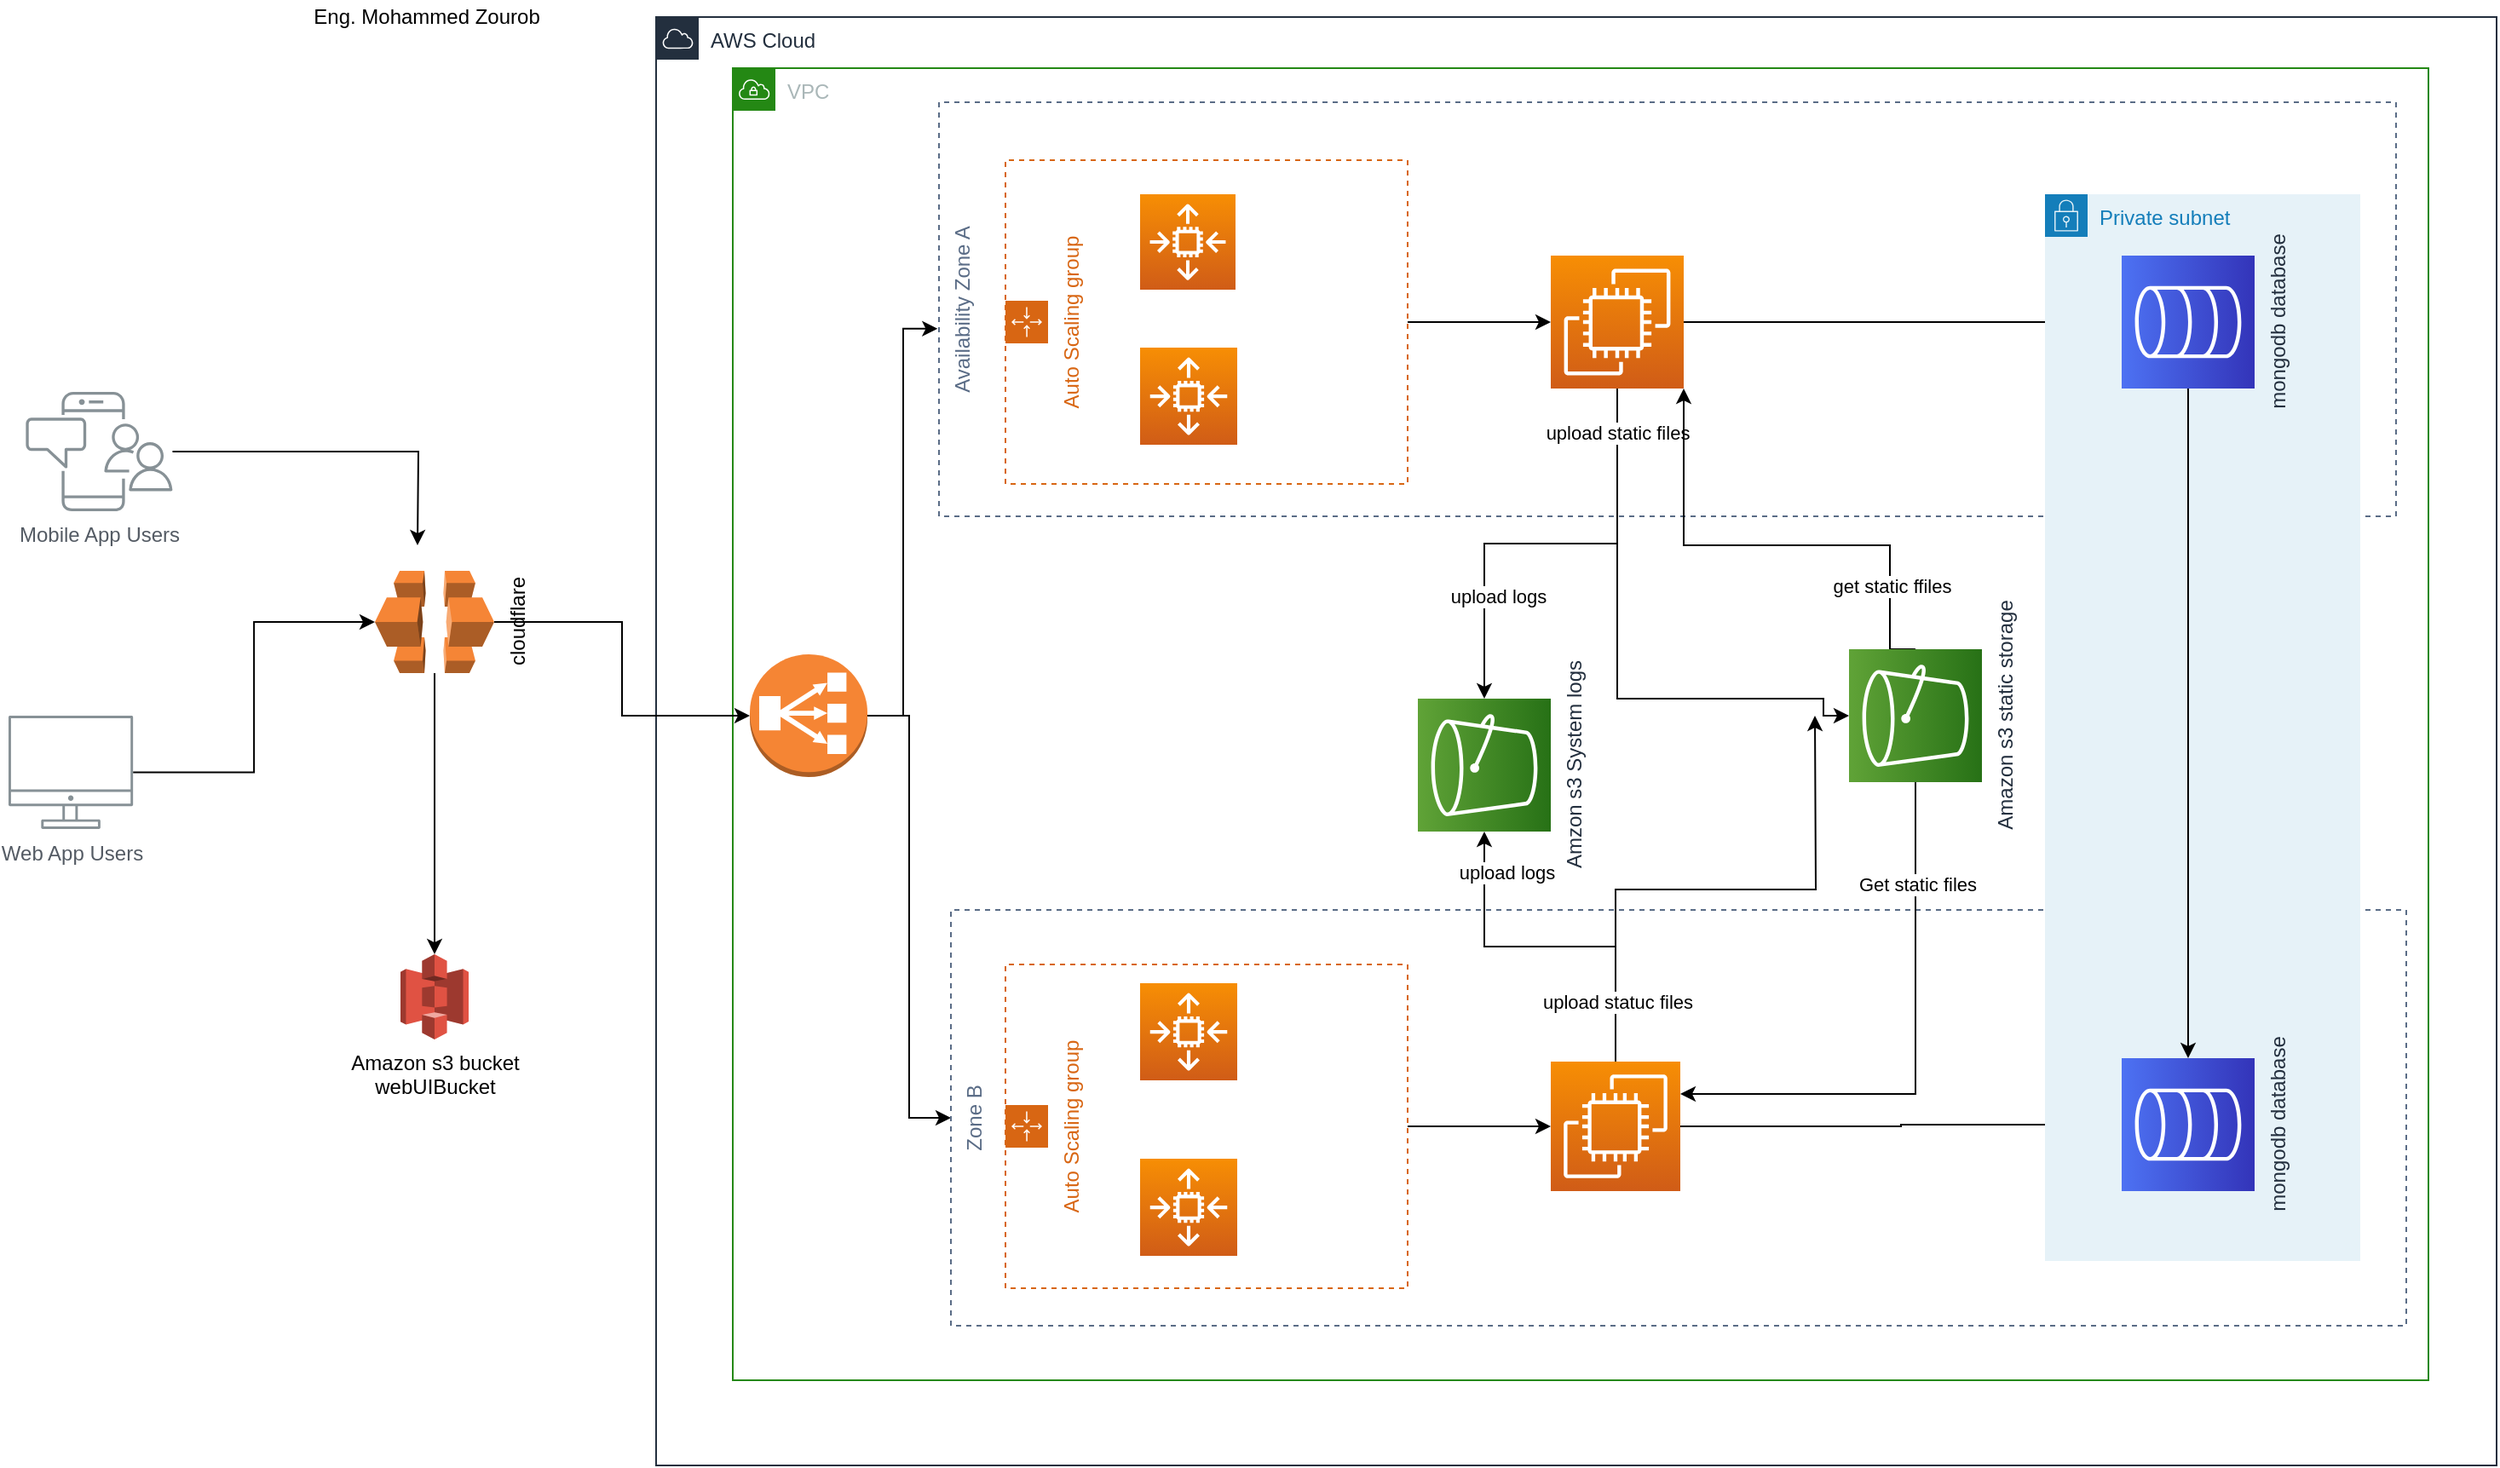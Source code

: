 <mxfile version="16.6.1" type="github">
  <diagram id="Ht1M8jgEwFfnCIfOTk4-" name="Page-1">
    <mxGraphModel dx="2031" dy="1916" grid="1" gridSize="10" guides="1" tooltips="1" connect="1" arrows="1" fold="1" page="1" pageScale="1" pageWidth="1169" pageHeight="827" math="0" shadow="0">
      <root>
        <mxCell id="0" />
        <mxCell id="1" parent="0" />
        <mxCell id="wK_jmQbpNAagQ-1HNrD2-12" style="edgeStyle=orthogonalEdgeStyle;rounded=0;orthogonalLoop=1;jettySize=auto;html=1;entryX=0.5;entryY=0;entryDx=0;entryDy=0;entryPerimeter=0;" edge="1" parent="1" source="UEzPUAAOIrF-is8g5C7q-109" target="wK_jmQbpNAagQ-1HNrD2-15">
          <mxGeometry relative="1" as="geometry">
            <mxPoint x="380" y="170" as="targetPoint" />
          </mxGeometry>
        </mxCell>
        <mxCell id="UEzPUAAOIrF-is8g5C7q-109" value="Web App Users" style="outlineConnect=0;gradientColor=none;fontColor=#545B64;strokeColor=none;fillColor=#879196;dashed=0;verticalLabelPosition=bottom;verticalAlign=top;align=center;html=1;fontSize=12;fontStyle=0;aspect=fixed;shape=mxgraph.aws4.illustration_desktop;pointerEvents=1;labelBackgroundColor=#ffffff;" parent="1" vertex="1">
          <mxGeometry x="180" y="210" width="73.08" height="66.5" as="geometry" />
        </mxCell>
        <mxCell id="wK_jmQbpNAagQ-1HNrD2-21" style="edgeStyle=orthogonalEdgeStyle;rounded=0;orthogonalLoop=1;jettySize=auto;html=1;" edge="1" parent="1" source="UEzPUAAOIrF-is8g5C7q-110">
          <mxGeometry relative="1" as="geometry">
            <mxPoint x="420" y="110" as="targetPoint" />
          </mxGeometry>
        </mxCell>
        <mxCell id="UEzPUAAOIrF-is8g5C7q-110" value="Mobile App Users" style="outlineConnect=0;gradientColor=none;fontColor=#545B64;strokeColor=none;fillColor=#879196;dashed=0;verticalLabelPosition=bottom;verticalAlign=top;align=center;html=1;fontSize=12;fontStyle=0;aspect=fixed;shape=mxgraph.aws4.illustration_notification;pointerEvents=1;labelBackgroundColor=#ffffff;" parent="1" vertex="1">
          <mxGeometry x="190" y="20" width="86.42" height="70" as="geometry" />
        </mxCell>
        <mxCell id="wK_jmQbpNAagQ-1HNrD2-1" value="AWS Cloud" style="points=[[0,0],[0.25,0],[0.5,0],[0.75,0],[1,0],[1,0.25],[1,0.5],[1,0.75],[1,1],[0.75,1],[0.5,1],[0.25,1],[0,1],[0,0.75],[0,0.5],[0,0.25]];outlineConnect=0;gradientColor=none;html=1;whiteSpace=wrap;fontSize=12;fontStyle=0;container=1;pointerEvents=0;collapsible=0;recursiveResize=0;shape=mxgraph.aws4.group;grIcon=mxgraph.aws4.group_aws_cloud;strokeColor=#232F3E;fillColor=none;verticalAlign=top;align=left;spacingLeft=30;fontColor=#232F3E;dashed=0;" vertex="1" parent="1">
          <mxGeometry x="560" y="-200" width="1080" height="850" as="geometry" />
        </mxCell>
        <mxCell id="wK_jmQbpNAagQ-1HNrD2-2" value="VPC" style="points=[[0,0],[0.25,0],[0.5,0],[0.75,0],[1,0],[1,0.25],[1,0.5],[1,0.75],[1,1],[0.75,1],[0.5,1],[0.25,1],[0,1],[0,0.75],[0,0.5],[0,0.25]];outlineConnect=0;gradientColor=none;html=1;whiteSpace=wrap;fontSize=12;fontStyle=0;container=1;pointerEvents=0;collapsible=0;recursiveResize=0;shape=mxgraph.aws4.group;grIcon=mxgraph.aws4.group_vpc;strokeColor=#248814;fillColor=none;verticalAlign=top;align=left;spacingLeft=30;fontColor=#AAB7B8;dashed=0;" vertex="1" parent="wK_jmQbpNAagQ-1HNrD2-1">
          <mxGeometry x="45" y="30" width="995" height="770" as="geometry" />
        </mxCell>
        <mxCell id="wK_jmQbpNAagQ-1HNrD2-50" style="edgeStyle=orthogonalEdgeStyle;rounded=0;orthogonalLoop=1;jettySize=auto;html=1;entryX=0.5;entryY=0;entryDx=0;entryDy=0;" edge="1" parent="wK_jmQbpNAagQ-1HNrD2-2" source="wK_jmQbpNAagQ-1HNrD2-25" target="wK_jmQbpNAagQ-1HNrD2-27">
          <mxGeometry relative="1" as="geometry" />
        </mxCell>
        <mxCell id="wK_jmQbpNAagQ-1HNrD2-51" style="edgeStyle=orthogonalEdgeStyle;rounded=0;orthogonalLoop=1;jettySize=auto;html=1;entryX=0.453;entryY=-0.001;entryDx=0;entryDy=0;entryPerimeter=0;" edge="1" parent="wK_jmQbpNAagQ-1HNrD2-2" source="wK_jmQbpNAagQ-1HNrD2-25" target="wK_jmQbpNAagQ-1HNrD2-26">
          <mxGeometry relative="1" as="geometry" />
        </mxCell>
        <mxCell id="wK_jmQbpNAagQ-1HNrD2-25" value="" style="outlineConnect=0;dashed=0;verticalLabelPosition=bottom;verticalAlign=top;align=center;html=1;shape=mxgraph.aws3.classic_load_balancer;fillColor=#F58534;gradientColor=none;" vertex="1" parent="wK_jmQbpNAagQ-1HNrD2-2">
          <mxGeometry x="10" y="344" width="69" height="72" as="geometry" />
        </mxCell>
        <mxCell id="wK_jmQbpNAagQ-1HNrD2-26" value="Availability Zone A&#xa;" style="fillColor=none;strokeColor=#5A6C86;dashed=1;verticalAlign=top;fontStyle=0;fontColor=#5A6C86;rotation=-90;" vertex="1" parent="wK_jmQbpNAagQ-1HNrD2-2">
          <mxGeometry x="427" y="-286" width="243" height="855" as="geometry" />
        </mxCell>
        <mxCell id="wK_jmQbpNAagQ-1HNrD2-27" value="Zone B" style="fillColor=none;strokeColor=#5A6C86;dashed=1;verticalAlign=top;fontStyle=0;fontColor=#5A6C86;rotation=-90;" vertex="1" parent="wK_jmQbpNAagQ-1HNrD2-2">
          <mxGeometry x="433" y="189" width="244" height="854" as="geometry" />
        </mxCell>
        <mxCell id="wK_jmQbpNAagQ-1HNrD2-52" style="edgeStyle=orthogonalEdgeStyle;rounded=0;orthogonalLoop=1;jettySize=auto;html=1;exitX=0.5;exitY=1;exitDx=0;exitDy=0;entryX=0;entryY=0.5;entryDx=0;entryDy=0;entryPerimeter=0;" edge="1" parent="wK_jmQbpNAagQ-1HNrD2-2" source="wK_jmQbpNAagQ-1HNrD2-30" target="wK_jmQbpNAagQ-1HNrD2-41">
          <mxGeometry relative="1" as="geometry" />
        </mxCell>
        <mxCell id="wK_jmQbpNAagQ-1HNrD2-30" value="Auto Scaling group" style="points=[[0,0],[0.25,0],[0.5,0],[0.75,0],[1,0],[1,0.25],[1,0.5],[1,0.75],[1,1],[0.75,1],[0.5,1],[0.25,1],[0,1],[0,0.75],[0,0.5],[0,0.25]];outlineConnect=0;gradientColor=none;html=1;whiteSpace=wrap;fontSize=12;fontStyle=0;container=1;pointerEvents=0;collapsible=0;recursiveResize=0;shape=mxgraph.aws4.groupCenter;grIcon=mxgraph.aws4.group_auto_scaling_group;grStroke=1;strokeColor=#D86613;fillColor=none;verticalAlign=top;align=center;fontColor=#D86613;dashed=1;spacingTop=25;rotation=-90;" vertex="1" parent="wK_jmQbpNAagQ-1HNrD2-2">
          <mxGeometry x="183" y="31" width="190" height="236" as="geometry" />
        </mxCell>
        <mxCell id="wK_jmQbpNAagQ-1HNrD2-53" style="edgeStyle=orthogonalEdgeStyle;rounded=0;orthogonalLoop=1;jettySize=auto;html=1;exitX=0.5;exitY=1;exitDx=0;exitDy=0;entryX=0;entryY=0.5;entryDx=0;entryDy=0;entryPerimeter=0;" edge="1" parent="wK_jmQbpNAagQ-1HNrD2-2" source="wK_jmQbpNAagQ-1HNrD2-38" target="wK_jmQbpNAagQ-1HNrD2-44">
          <mxGeometry relative="1" as="geometry" />
        </mxCell>
        <mxCell id="wK_jmQbpNAagQ-1HNrD2-38" value="Auto Scaling group" style="points=[[0,0],[0.25,0],[0.5,0],[0.75,0],[1,0],[1,0.25],[1,0.5],[1,0.75],[1,1],[0.75,1],[0.5,1],[0.25,1],[0,1],[0,0.75],[0,0.5],[0,0.25]];outlineConnect=0;gradientColor=none;html=1;whiteSpace=wrap;fontSize=12;fontStyle=0;container=1;pointerEvents=0;collapsible=0;recursiveResize=0;shape=mxgraph.aws4.groupCenter;grIcon=mxgraph.aws4.group_auto_scaling_group;grStroke=1;strokeColor=#D86613;fillColor=none;verticalAlign=top;align=center;fontColor=#D86613;dashed=1;spacingTop=25;rotation=-90;" vertex="1" parent="wK_jmQbpNAagQ-1HNrD2-2">
          <mxGeometry x="183" y="503" width="190" height="236" as="geometry" />
        </mxCell>
        <mxCell id="wK_jmQbpNAagQ-1HNrD2-43" value="" style="sketch=0;points=[[0,0,0],[0.25,0,0],[0.5,0,0],[0.75,0,0],[1,0,0],[0,1,0],[0.25,1,0],[0.5,1,0],[0.75,1,0],[1,1,0],[0,0.25,0],[0,0.5,0],[0,0.75,0],[1,0.25,0],[1,0.5,0],[1,0.75,0]];outlineConnect=0;fontColor=#232F3E;gradientColor=#F78E04;gradientDirection=north;fillColor=#D05C17;strokeColor=#ffffff;dashed=0;verticalLabelPosition=bottom;verticalAlign=top;align=center;html=1;fontSize=12;fontStyle=0;aspect=fixed;shape=mxgraph.aws4.resourceIcon;resIcon=mxgraph.aws4.auto_scaling2;" vertex="1" parent="wK_jmQbpNAagQ-1HNrD2-38">
          <mxGeometry x="56" y="137" width="57" height="57" as="geometry" />
        </mxCell>
        <mxCell id="wK_jmQbpNAagQ-1HNrD2-40" value="" style="sketch=0;points=[[0,0,0],[0.25,0,0],[0.5,0,0],[0.75,0,0],[1,0,0],[0,1,0],[0.25,1,0],[0.5,1,0],[0.75,1,0],[1,1,0],[0,0.25,0],[0,0.5,0],[0,0.75,0],[1,0.25,0],[1,0.5,0],[1,0.75,0]];outlineConnect=0;fontColor=#232F3E;gradientColor=#F78E04;gradientDirection=north;fillColor=#D05C17;strokeColor=#ffffff;dashed=0;verticalLabelPosition=bottom;verticalAlign=top;align=center;html=1;fontSize=12;fontStyle=0;aspect=fixed;shape=mxgraph.aws4.resourceIcon;resIcon=mxgraph.aws4.auto_scaling2;" vertex="1" parent="wK_jmQbpNAagQ-1HNrD2-2">
          <mxGeometry x="239" y="164" width="57" height="57" as="geometry" />
        </mxCell>
        <mxCell id="wK_jmQbpNAagQ-1HNrD2-39" value="" style="sketch=0;points=[[0,0,0],[0.25,0,0],[0.5,0,0],[0.75,0,0],[1,0,0],[0,1,0],[0.25,1,0],[0.5,1,0],[0.75,1,0],[1,1,0],[0,0.25,0],[0,0.5,0],[0,0.75,0],[1,0.25,0],[1,0.5,0],[1,0.75,0]];outlineConnect=0;fontColor=#232F3E;gradientColor=#F78E04;gradientDirection=north;fillColor=#D05C17;strokeColor=#ffffff;dashed=0;verticalLabelPosition=bottom;verticalAlign=top;align=center;html=1;fontSize=12;fontStyle=0;aspect=fixed;shape=mxgraph.aws4.resourceIcon;resIcon=mxgraph.aws4.auto_scaling2;" vertex="1" parent="wK_jmQbpNAagQ-1HNrD2-2">
          <mxGeometry x="239" y="74" width="56" height="56" as="geometry" />
        </mxCell>
        <mxCell id="wK_jmQbpNAagQ-1HNrD2-55" style="edgeStyle=orthogonalEdgeStyle;rounded=0;orthogonalLoop=1;jettySize=auto;html=1;entryX=1;entryY=0.5;entryDx=0;entryDy=0;entryPerimeter=0;" edge="1" parent="wK_jmQbpNAagQ-1HNrD2-2" source="wK_jmQbpNAagQ-1HNrD2-41" target="wK_jmQbpNAagQ-1HNrD2-54">
          <mxGeometry relative="1" as="geometry" />
        </mxCell>
        <mxCell id="wK_jmQbpNAagQ-1HNrD2-58" value="upload logs&lt;br&gt;" style="edgeLabel;html=1;align=center;verticalAlign=middle;resizable=0;points=[];" vertex="1" connectable="0" parent="wK_jmQbpNAagQ-1HNrD2-55">
          <mxGeometry x="0.264" y="-3" relative="1" as="geometry">
            <mxPoint x="3" y="34" as="offset" />
          </mxGeometry>
        </mxCell>
        <mxCell id="wK_jmQbpNAagQ-1HNrD2-65" style="edgeStyle=orthogonalEdgeStyle;rounded=0;orthogonalLoop=1;jettySize=auto;html=1;exitX=0.5;exitY=1;exitDx=0;exitDy=0;exitPerimeter=0;entryX=0.5;entryY=0;entryDx=0;entryDy=0;entryPerimeter=0;" edge="1" parent="wK_jmQbpNAagQ-1HNrD2-2" source="wK_jmQbpNAagQ-1HNrD2-41" target="wK_jmQbpNAagQ-1HNrD2-63">
          <mxGeometry relative="1" as="geometry">
            <Array as="points">
              <mxPoint x="519" y="370" />
              <mxPoint x="640" y="370" />
            </Array>
          </mxGeometry>
        </mxCell>
        <mxCell id="wK_jmQbpNAagQ-1HNrD2-67" value="upload static files&lt;br&gt;" style="edgeLabel;html=1;align=center;verticalAlign=middle;resizable=0;points=[];" vertex="1" connectable="0" parent="wK_jmQbpNAagQ-1HNrD2-65">
          <mxGeometry x="-0.843" relative="1" as="geometry">
            <mxPoint as="offset" />
          </mxGeometry>
        </mxCell>
        <mxCell id="wK_jmQbpNAagQ-1HNrD2-85" style="edgeStyle=orthogonalEdgeStyle;rounded=0;orthogonalLoop=1;jettySize=auto;html=1;entryX=0.5;entryY=0;entryDx=0;entryDy=0;entryPerimeter=0;" edge="1" parent="wK_jmQbpNAagQ-1HNrD2-2" source="wK_jmQbpNAagQ-1HNrD2-41" target="wK_jmQbpNAagQ-1HNrD2-83">
          <mxGeometry relative="1" as="geometry" />
        </mxCell>
        <mxCell id="wK_jmQbpNAagQ-1HNrD2-41" value="" style="sketch=0;points=[[0,0,0],[0.25,0,0],[0.5,0,0],[0.75,0,0],[1,0,0],[0,1,0],[0.25,1,0],[0.5,1,0],[0.75,1,0],[1,1,0],[0,0.25,0],[0,0.5,0],[0,0.75,0],[1,0.25,0],[1,0.5,0],[1,0.75,0]];outlineConnect=0;fontColor=#232F3E;gradientColor=#F78E04;gradientDirection=north;fillColor=#D05C17;strokeColor=#ffffff;dashed=0;verticalLabelPosition=bottom;verticalAlign=top;align=center;html=1;fontSize=12;fontStyle=0;aspect=fixed;shape=mxgraph.aws4.resourceIcon;resIcon=mxgraph.aws4.ec2;" vertex="1" parent="wK_jmQbpNAagQ-1HNrD2-2">
          <mxGeometry x="480" y="110" width="78" height="78" as="geometry" />
        </mxCell>
        <mxCell id="wK_jmQbpNAagQ-1HNrD2-42" value="" style="sketch=0;points=[[0,0,0],[0.25,0,0],[0.5,0,0],[0.75,0,0],[1,0,0],[0,1,0],[0.25,1,0],[0.5,1,0],[0.75,1,0],[1,1,0],[0,0.25,0],[0,0.5,0],[0,0.75,0],[1,0.25,0],[1,0.5,0],[1,0.75,0]];outlineConnect=0;fontColor=#232F3E;gradientColor=#F78E04;gradientDirection=north;fillColor=#D05C17;strokeColor=#ffffff;dashed=0;verticalLabelPosition=bottom;verticalAlign=top;align=center;html=1;fontSize=12;fontStyle=0;aspect=fixed;shape=mxgraph.aws4.resourceIcon;resIcon=mxgraph.aws4.auto_scaling2;" vertex="1" parent="wK_jmQbpNAagQ-1HNrD2-2">
          <mxGeometry x="239" y="537" width="57" height="57" as="geometry" />
        </mxCell>
        <mxCell id="wK_jmQbpNAagQ-1HNrD2-56" style="edgeStyle=orthogonalEdgeStyle;rounded=0;orthogonalLoop=1;jettySize=auto;html=1;entryX=0;entryY=0.5;entryDx=0;entryDy=0;entryPerimeter=0;" edge="1" parent="wK_jmQbpNAagQ-1HNrD2-2" source="wK_jmQbpNAagQ-1HNrD2-44" target="wK_jmQbpNAagQ-1HNrD2-54">
          <mxGeometry relative="1" as="geometry" />
        </mxCell>
        <mxCell id="wK_jmQbpNAagQ-1HNrD2-57" value="upload logs&lt;br&gt;" style="edgeLabel;html=1;align=center;verticalAlign=middle;resizable=0;points=[];" vertex="1" connectable="0" parent="wK_jmQbpNAagQ-1HNrD2-56">
          <mxGeometry x="0.247" y="7" relative="1" as="geometry">
            <mxPoint y="-51" as="offset" />
          </mxGeometry>
        </mxCell>
        <mxCell id="wK_jmQbpNAagQ-1HNrD2-86" style="edgeStyle=orthogonalEdgeStyle;rounded=0;orthogonalLoop=1;jettySize=auto;html=1;exitX=1;exitY=0.5;exitDx=0;exitDy=0;exitPerimeter=0;" edge="1" parent="wK_jmQbpNAagQ-1HNrD2-2" source="wK_jmQbpNAagQ-1HNrD2-44" target="wK_jmQbpNAagQ-1HNrD2-84">
          <mxGeometry relative="1" as="geometry" />
        </mxCell>
        <mxCell id="wK_jmQbpNAagQ-1HNrD2-44" value="" style="sketch=0;points=[[0,0,0],[0.25,0,0],[0.5,0,0],[0.75,0,0],[1,0,0],[0,1,0],[0.25,1,0],[0.5,1,0],[0.75,1,0],[1,1,0],[0,0.25,0],[0,0.5,0],[0,0.75,0],[1,0.25,0],[1,0.5,0],[1,0.75,0]];outlineConnect=0;fontColor=#232F3E;gradientColor=#F78E04;gradientDirection=north;fillColor=#D05C17;strokeColor=#ffffff;dashed=0;verticalLabelPosition=bottom;verticalAlign=top;align=center;html=1;fontSize=12;fontStyle=0;aspect=fixed;shape=mxgraph.aws4.resourceIcon;resIcon=mxgraph.aws4.ec2;" vertex="1" parent="wK_jmQbpNAagQ-1HNrD2-2">
          <mxGeometry x="480" y="583" width="76" height="76" as="geometry" />
        </mxCell>
        <mxCell id="wK_jmQbpNAagQ-1HNrD2-54" value="Amzon s3 System logs&lt;br&gt;" style="sketch=0;points=[[0,0,0],[0.25,0,0],[0.5,0,0],[0.75,0,0],[1,0,0],[0,1,0],[0.25,1,0],[0.5,1,0],[0.75,1,0],[1,1,0],[0,0.25,0],[0,0.5,0],[0,0.75,0],[1,0.25,0],[1,0.5,0],[1,0.75,0]];outlineConnect=0;fontColor=#232F3E;gradientColor=#60A337;gradientDirection=north;fillColor=#277116;strokeColor=#ffffff;dashed=0;verticalLabelPosition=bottom;verticalAlign=top;align=center;html=1;fontSize=12;fontStyle=0;aspect=fixed;shape=mxgraph.aws4.resourceIcon;resIcon=mxgraph.aws4.s3;rotation=-90;" vertex="1" parent="wK_jmQbpNAagQ-1HNrD2-2">
          <mxGeometry x="402" y="370" width="78" height="78" as="geometry" />
        </mxCell>
        <mxCell id="wK_jmQbpNAagQ-1HNrD2-69" style="edgeStyle=orthogonalEdgeStyle;rounded=0;orthogonalLoop=1;jettySize=auto;html=1;exitX=1;exitY=0.5;exitDx=0;exitDy=0;exitPerimeter=0;entryX=1;entryY=1;entryDx=0;entryDy=0;entryPerimeter=0;" edge="1" parent="wK_jmQbpNAagQ-1HNrD2-2" source="wK_jmQbpNAagQ-1HNrD2-63" target="wK_jmQbpNAagQ-1HNrD2-41">
          <mxGeometry relative="1" as="geometry">
            <Array as="points">
              <mxPoint x="679" y="280" />
              <mxPoint x="558" y="280" />
            </Array>
          </mxGeometry>
        </mxCell>
        <mxCell id="wK_jmQbpNAagQ-1HNrD2-73" value="get static ffiles&lt;br&gt;" style="edgeLabel;html=1;align=center;verticalAlign=middle;resizable=0;points=[];" vertex="1" connectable="0" parent="wK_jmQbpNAagQ-1HNrD2-69">
          <mxGeometry x="-0.636" y="-1" relative="1" as="geometry">
            <mxPoint as="offset" />
          </mxGeometry>
        </mxCell>
        <mxCell id="wK_jmQbpNAagQ-1HNrD2-76" style="edgeStyle=orthogonalEdgeStyle;rounded=0;orthogonalLoop=1;jettySize=auto;html=1;exitX=0;exitY=0.5;exitDx=0;exitDy=0;exitPerimeter=0;entryX=1;entryY=0.25;entryDx=0;entryDy=0;entryPerimeter=0;" edge="1" parent="wK_jmQbpNAagQ-1HNrD2-2" source="wK_jmQbpNAagQ-1HNrD2-63" target="wK_jmQbpNAagQ-1HNrD2-44">
          <mxGeometry relative="1" as="geometry" />
        </mxCell>
        <mxCell id="wK_jmQbpNAagQ-1HNrD2-77" value="Get static files&lt;br&gt;" style="edgeLabel;html=1;align=center;verticalAlign=middle;resizable=0;points=[];" vertex="1" connectable="0" parent="wK_jmQbpNAagQ-1HNrD2-76">
          <mxGeometry x="-0.629" y="1" relative="1" as="geometry">
            <mxPoint as="offset" />
          </mxGeometry>
        </mxCell>
        <mxCell id="wK_jmQbpNAagQ-1HNrD2-63" value="Amazon s3 static storage&lt;br&gt;" style="sketch=0;points=[[0,0,0],[0.25,0,0],[0.5,0,0],[0.75,0,0],[1,0,0],[0,1,0],[0.25,1,0],[0.5,1,0],[0.75,1,0],[1,1,0],[0,0.25,0],[0,0.5,0],[0,0.75,0],[1,0.25,0],[1,0.5,0],[1,0.75,0]];outlineConnect=0;fontColor=#232F3E;gradientColor=#60A337;gradientDirection=north;fillColor=#277116;strokeColor=#ffffff;dashed=0;verticalLabelPosition=bottom;verticalAlign=top;align=center;html=1;fontSize=12;fontStyle=0;aspect=fixed;shape=mxgraph.aws4.resourceIcon;resIcon=mxgraph.aws4.s3;rotation=-90;" vertex="1" parent="wK_jmQbpNAagQ-1HNrD2-2">
          <mxGeometry x="655" y="341" width="78" height="78" as="geometry" />
        </mxCell>
        <mxCell id="wK_jmQbpNAagQ-1HNrD2-81" value="Private subnet" style="points=[[0,0],[0.25,0],[0.5,0],[0.75,0],[1,0],[1,0.25],[1,0.5],[1,0.75],[1,1],[0.75,1],[0.5,1],[0.25,1],[0,1],[0,0.75],[0,0.5],[0,0.25]];outlineConnect=0;gradientColor=none;html=1;whiteSpace=wrap;fontSize=12;fontStyle=0;container=1;pointerEvents=0;collapsible=0;recursiveResize=0;shape=mxgraph.aws4.group;grIcon=mxgraph.aws4.group_security_group;grStroke=0;strokeColor=#147EBA;fillColor=#E6F2F8;verticalAlign=top;align=left;spacingLeft=30;fontColor=#147EBA;dashed=0;" vertex="1" parent="wK_jmQbpNAagQ-1HNrD2-2">
          <mxGeometry x="770" y="74" width="185" height="626" as="geometry" />
        </mxCell>
        <mxCell id="wK_jmQbpNAagQ-1HNrD2-87" style="edgeStyle=orthogonalEdgeStyle;rounded=0;orthogonalLoop=1;jettySize=auto;html=1;entryX=1;entryY=0.5;entryDx=0;entryDy=0;entryPerimeter=0;" edge="1" parent="wK_jmQbpNAagQ-1HNrD2-2" source="wK_jmQbpNAagQ-1HNrD2-83" target="wK_jmQbpNAagQ-1HNrD2-84">
          <mxGeometry relative="1" as="geometry" />
        </mxCell>
        <mxCell id="wK_jmQbpNAagQ-1HNrD2-83" value="mongodb database&lt;br&gt;" style="sketch=0;points=[[0,0,0],[0.25,0,0],[0.5,0,0],[0.75,0,0],[1,0,0],[0,1,0],[0.25,1,0],[0.5,1,0],[0.75,1,0],[1,1,0],[0,0.25,0],[0,0.5,0],[0,0.75,0],[1,0.25,0],[1,0.5,0],[1,0.75,0]];outlineConnect=0;fontColor=#232F3E;gradientColor=#4D72F3;gradientDirection=north;fillColor=#3334B9;strokeColor=#ffffff;dashed=0;verticalLabelPosition=bottom;verticalAlign=top;align=center;html=1;fontSize=12;fontStyle=0;aspect=fixed;shape=mxgraph.aws4.resourceIcon;resIcon=mxgraph.aws4.database;rotation=-90;" vertex="1" parent="wK_jmQbpNAagQ-1HNrD2-2">
          <mxGeometry x="815" y="110" width="78" height="78" as="geometry" />
        </mxCell>
        <mxCell id="wK_jmQbpNAagQ-1HNrD2-84" value="mongodb database&lt;br&gt;" style="sketch=0;points=[[0,0,0],[0.25,0,0],[0.5,0,0],[0.75,0,0],[1,0,0],[0,1,0],[0.25,1,0],[0.5,1,0],[0.75,1,0],[1,1,0],[0,0.25,0],[0,0.5,0],[0,0.75,0],[1,0.25,0],[1,0.5,0],[1,0.75,0]];outlineConnect=0;fontColor=#232F3E;gradientColor=#4D72F3;gradientDirection=north;fillColor=#3334B9;strokeColor=#ffffff;dashed=0;verticalLabelPosition=bottom;verticalAlign=top;align=center;html=1;fontSize=12;fontStyle=0;aspect=fixed;shape=mxgraph.aws4.resourceIcon;resIcon=mxgraph.aws4.database;rotation=-90;" vertex="1" parent="wK_jmQbpNAagQ-1HNrD2-2">
          <mxGeometry x="815" y="581" width="78" height="78" as="geometry" />
        </mxCell>
        <mxCell id="wK_jmQbpNAagQ-1HNrD2-23" style="edgeStyle=orthogonalEdgeStyle;rounded=0;orthogonalLoop=1;jettySize=auto;html=1;exitX=0;exitY=0.5;exitDx=0;exitDy=0;exitPerimeter=0;" edge="1" parent="1" source="wK_jmQbpNAagQ-1HNrD2-15" target="wK_jmQbpNAagQ-1HNrD2-19">
          <mxGeometry relative="1" as="geometry" />
        </mxCell>
        <mxCell id="wK_jmQbpNAagQ-1HNrD2-45" style="edgeStyle=orthogonalEdgeStyle;rounded=0;orthogonalLoop=1;jettySize=auto;html=1;exitX=0.5;exitY=1;exitDx=0;exitDy=0;exitPerimeter=0;entryX=0;entryY=0.5;entryDx=0;entryDy=0;entryPerimeter=0;" edge="1" parent="1" source="wK_jmQbpNAagQ-1HNrD2-15" target="wK_jmQbpNAagQ-1HNrD2-25">
          <mxGeometry relative="1" as="geometry" />
        </mxCell>
        <mxCell id="wK_jmQbpNAagQ-1HNrD2-15" value="cloudflare&lt;br&gt;" style="outlineConnect=0;dashed=0;verticalLabelPosition=bottom;verticalAlign=top;align=center;html=1;shape=mxgraph.aws3.cloudfront;fillColor=#F58536;gradientColor=none;rotation=-90;" vertex="1" parent="1">
          <mxGeometry x="400" y="120" width="60" height="70" as="geometry" />
        </mxCell>
        <mxCell id="wK_jmQbpNAagQ-1HNrD2-19" value="Amazon s3 bucket&lt;br&gt;webUIBucket&lt;br&gt;" style="outlineConnect=0;dashed=0;verticalLabelPosition=bottom;verticalAlign=top;align=center;html=1;shape=mxgraph.aws3.s3;fillColor=#E05243;gradientColor=none;" vertex="1" parent="1">
          <mxGeometry x="410" y="350" width="40" height="50" as="geometry" />
        </mxCell>
        <mxCell id="wK_jmQbpNAagQ-1HNrD2-66" style="edgeStyle=orthogonalEdgeStyle;rounded=0;orthogonalLoop=1;jettySize=auto;html=1;exitX=0.5;exitY=0;exitDx=0;exitDy=0;exitPerimeter=0;" edge="1" parent="1" source="wK_jmQbpNAagQ-1HNrD2-44">
          <mxGeometry relative="1" as="geometry">
            <mxPoint x="1240" y="210" as="targetPoint" />
          </mxGeometry>
        </mxCell>
        <mxCell id="wK_jmQbpNAagQ-1HNrD2-68" value="upload statuc files" style="edgeLabel;html=1;align=center;verticalAlign=middle;resizable=0;points=[];" vertex="1" connectable="0" parent="wK_jmQbpNAagQ-1HNrD2-66">
          <mxGeometry x="-0.783" y="-1" relative="1" as="geometry">
            <mxPoint as="offset" />
          </mxGeometry>
        </mxCell>
        <mxCell id="wK_jmQbpNAagQ-1HNrD2-80" value="Eng. Mohammed Zourob" style="text;html=1;align=center;verticalAlign=middle;resizable=0;points=[];autosize=1;strokeColor=none;fillColor=none;" vertex="1" parent="1">
          <mxGeometry x="350" y="-210" width="150" height="20" as="geometry" />
        </mxCell>
      </root>
    </mxGraphModel>
  </diagram>
</mxfile>
